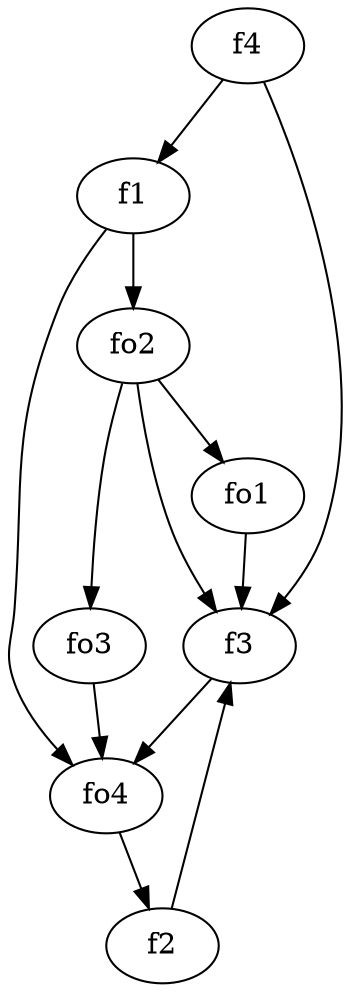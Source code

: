 strict digraph  {
f1;
f2;
f3;
f4;
fo1;
fo2;
fo3;
fo4;
f1 -> fo2  [weight=2];
f1 -> fo4  [weight=2];
f2 -> f3  [weight=2];
f3 -> fo4  [weight=2];
f4 -> f3  [weight=2];
f4 -> f1  [weight=2];
fo1 -> f3  [weight=2];
fo2 -> f3  [weight=2];
fo2 -> fo3  [weight=2];
fo2 -> fo1  [weight=2];
fo3 -> fo4  [weight=2];
fo4 -> f2  [weight=2];
}
